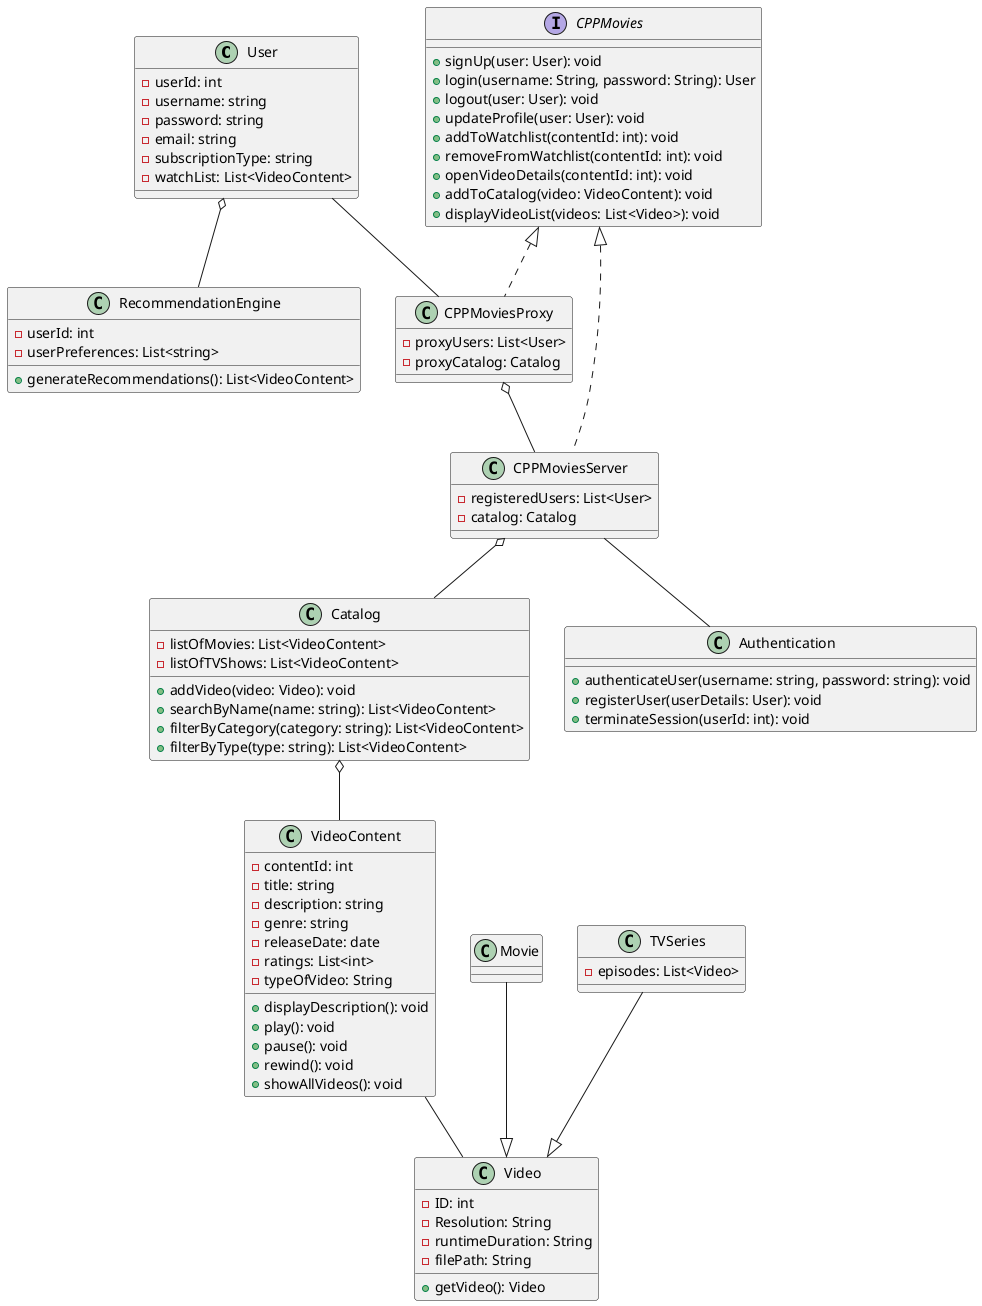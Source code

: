 @startuml
class User {
    - userId: int
    - username: string
    - password: string
    - email: string
    - subscriptionType: string
    - watchList: List<VideoContent>
}

class Video {
    - ID: int
    - Resolution: String
    - runtimeDuration: String
    - filePath: String
    + getVideo(): Video
}

class Movie {
}

class TVSeries {
    - episodes: List<Video>
}

interface CPPMovies {
    + signUp(user: User): void
    + login(username: String, password: String): User
    + logout(user: User): void
    + updateProfile(user: User): void
    + addToWatchlist(contentId: int): void
    + removeFromWatchlist(contentId: int): void
    + openVideoDetails(contentId: int): void
    + addToCatalog(video: VideoContent): void
    + displayVideoList(videos: List<Video>): void
}

class CPPMoviesProxy implements CPPMovies {
    - proxyUsers: List<User>
    - proxyCatalog: Catalog

}

class CPPMoviesServer implements CPPMovies {
    - registeredUsers: List<User>
    - catalog: Catalog
}

class VideoContent {
    - contentId: int
    - title: string
    - description: string
    - genre: string
    - releaseDate: date
    - ratings: List<int>
    - typeOfVideo: String
    + displayDescription(): void
    + play(): void
    + pause(): void
    + rewind(): void
    + showAllVideos(): void
}

class Catalog {
    - listOfMovies: List<VideoContent>
    - listOfTVShows: List<VideoContent>
    + addVideo(video: Video): void
    + searchByName(name: string): List<VideoContent>
    + filterByCategory(category: string): List<VideoContent>
    + filterByType(type: string): List<VideoContent>
}

class Authentication {
    + authenticateUser(username: string, password: string): void
    + registerUser(userDetails: User): void
    + terminateSession(userId: int): void
}

class RecommendationEngine {
    - userId: int
    - userPreferences: List<string>
    + generateRecommendations(): List<VideoContent>
}

User o-- RecommendationEngine

User -- CPPMoviesProxy

CPPMoviesProxy o-- CPPMoviesServer

CPPMoviesServer o-- Catalog

CPPMoviesServer -- Authentication

Catalog o-- VideoContent

VideoContent -- Video

Movie --|> Video
TVSeries --|> Video



@enduml
